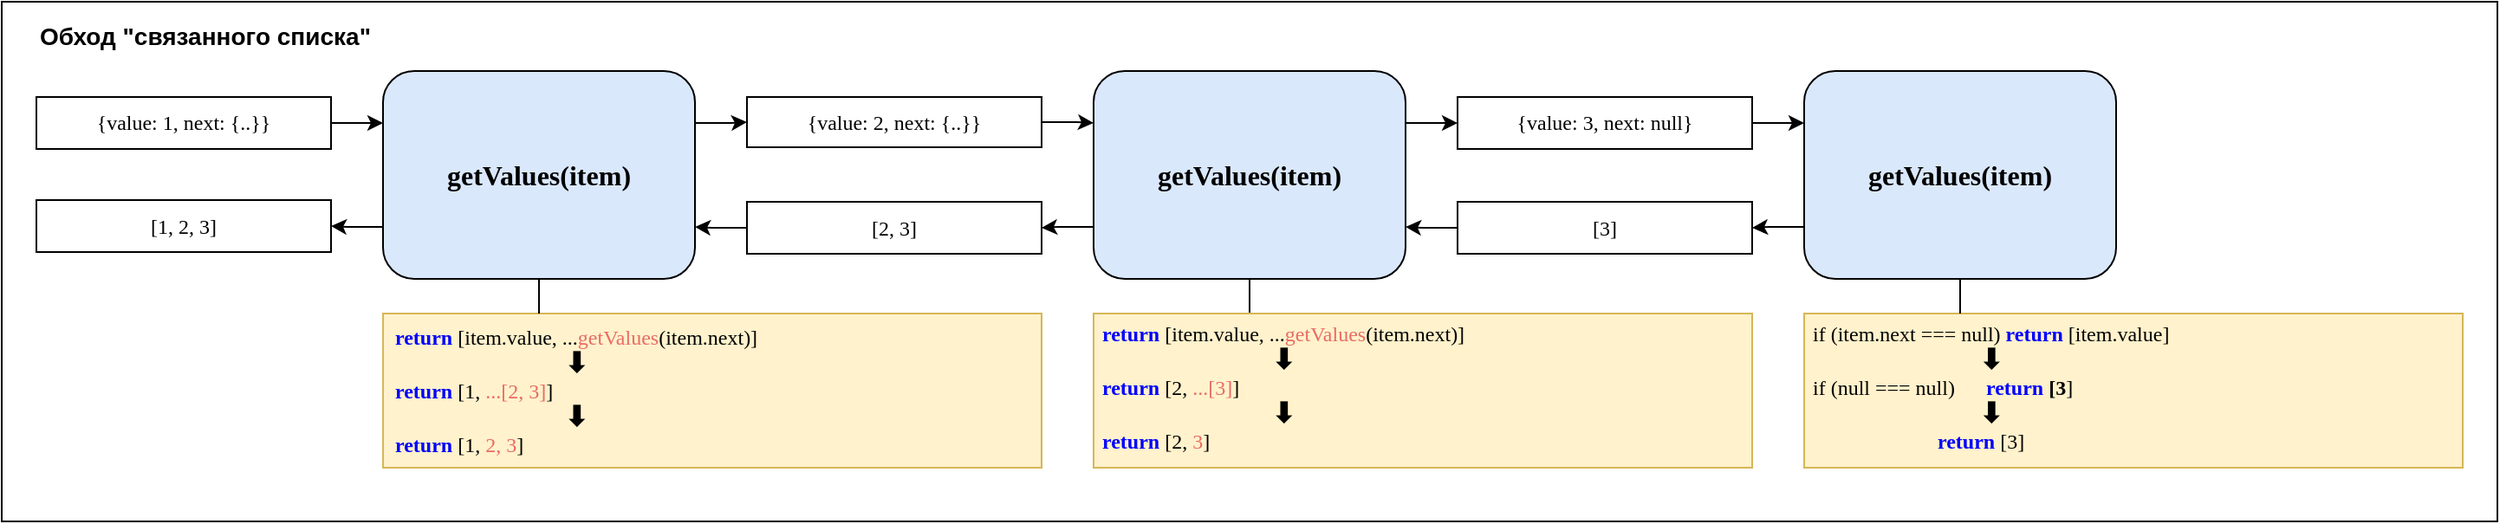 <mxfile version="16.5.1" type="device"><diagram id="dmgtFecwRVRcoEDTW0UY" name="Page-1"><mxGraphModel dx="1673" dy="1029" grid="1" gridSize="10" guides="1" tooltips="1" connect="1" arrows="1" fold="1" page="1" pageScale="1" pageWidth="827" pageHeight="1169" math="0" shadow="0"><root><mxCell id="0"/><mxCell id="1" parent="0"/><mxCell id="QXb-2TPMlepAqoLkhRyg-41" value="" style="rounded=0;whiteSpace=wrap;html=1;verticalAlign=middle;" parent="1" vertex="1"><mxGeometry width="1440" height="300" as="geometry"/></mxCell><mxCell id="QXb-2TPMlepAqoLkhRyg-19" value="&lt;div&gt;&lt;span&gt;if (item.next === null)&amp;nbsp;&lt;/span&gt;&lt;b&gt;&lt;font color=&quot;#0000ff&quot;&gt;return&lt;/font&gt;&amp;nbsp;&lt;/b&gt;[item.value]&lt;/div&gt;&lt;div style=&quot;text-align: center&quot;&gt;&lt;b&gt;&lt;font style=&quot;line-height: 1 ; font-size: 16px&quot;&gt;⬇&lt;/font&gt;&lt;/b&gt;&lt;span&gt;&lt;br&gt;&lt;/span&gt;&lt;/div&gt;&lt;div&gt;&lt;div&gt;if (null === null)&amp;nbsp; &amp;nbsp; &amp;nbsp;&amp;nbsp;&lt;b&gt;&lt;font color=&quot;#0000ff&quot;&gt;return&lt;/font&gt;&amp;nbsp;[3&lt;/b&gt;]&lt;br&gt;&lt;/div&gt;&lt;/div&gt;&lt;div style=&quot;text-align: center&quot;&gt;&lt;b&gt;&lt;font style=&quot;line-height: 1 ; font-size: 16px&quot;&gt;⬇&lt;/font&gt;&lt;/b&gt;&lt;br&gt;&lt;/div&gt;&lt;b&gt;&lt;font color=&quot;#0000ff&quot;&gt;&amp;nbsp; &amp;nbsp; &amp;nbsp; &amp;nbsp; &amp;nbsp; &amp;nbsp; &amp;nbsp; &amp;nbsp; &amp;nbsp; &amp;nbsp; &amp;nbsp; &amp;nbsp; return&amp;nbsp;&lt;/font&gt;&lt;/b&gt;[3]&lt;b&gt;&lt;font color=&quot;#0000ff&quot;&gt;&lt;br&gt;&lt;/font&gt;&lt;/b&gt;" style="rounded=0;whiteSpace=wrap;html=1;fontFamily=Consolas;align=left;fillColor=#fff2cc;strokeColor=#d6b656;verticalAlign=top;spacingBottom=0;spacingLeft=5;spacing=0;spacingTop=0;spacingRight=5;" parent="1" vertex="1"><mxGeometry x="1040" y="180" width="380" height="89" as="geometry"/></mxCell><mxCell id="gL3e5xRcOSWfvM4Vn0gK-11" value="" style="edgeStyle=orthogonalEdgeStyle;rounded=0;orthogonalLoop=1;jettySize=auto;html=1;endArrow=classic;endFill=1;exitX=0;exitY=0.75;exitDx=0;exitDy=0;" parent="1" source="QXb-2TPMlepAqoLkhRyg-22" target="QXb-2TPMlepAqoLkhRyg-24" edge="1"><mxGeometry relative="1" as="geometry"/></mxCell><mxCell id="Fj7X_cklSY_QbK83Gdoe-1" value="" style="edgeStyle=orthogonalEdgeStyle;rounded=0;orthogonalLoop=1;jettySize=auto;html=1;fontColor=#000000;endArrow=none;endFill=0;" parent="1" source="QXb-2TPMlepAqoLkhRyg-22" edge="1"><mxGeometry relative="1" as="geometry"><mxPoint x="1130" y="180" as="targetPoint"/></mxGeometry></mxCell><mxCell id="QXb-2TPMlepAqoLkhRyg-22" value="&lt;b&gt;getValues&lt;/b&gt;&lt;b style=&quot;font-size: 16px&quot;&gt;(item)&lt;/b&gt;" style="rounded=1;fillColor=#dae8fc;strokeColor=default;shadow=0;gradientColor=none;whiteSpace=wrap;html=1;fontFamily=Consolas;fontSize=16;" parent="1" vertex="1"><mxGeometry x="1040" y="40" width="180" height="120" as="geometry"/></mxCell><mxCell id="QXb-2TPMlepAqoLkhRyg-23" value="" style="edgeStyle=orthogonalEdgeStyle;rounded=0;orthogonalLoop=1;jettySize=auto;html=1;fontFamily=Consolas;fontSize=10;endArrow=classic;endFill=1;entryX=1;entryY=0.75;entryDx=0;entryDy=0;" parent="1" source="QXb-2TPMlepAqoLkhRyg-24" target="QXb-2TPMlepAqoLkhRyg-28" edge="1"><mxGeometry relative="1" as="geometry"/></mxCell><mxCell id="QXb-2TPMlepAqoLkhRyg-24" value="[3]" style="rounded=0;whiteSpace=wrap;html=1;shadow=0;fontFamily=Consolas;strokeColor=default;gradientColor=none;" parent="1" vertex="1"><mxGeometry x="840" y="115.5" width="170" height="30" as="geometry"/></mxCell><mxCell id="gL3e5xRcOSWfvM4Vn0gK-3" value="" style="edgeStyle=orthogonalEdgeStyle;rounded=0;orthogonalLoop=1;jettySize=auto;html=1;endArrow=classic;endFill=1;exitX=0;exitY=0.75;exitDx=0;exitDy=0;" parent="1" source="QXb-2TPMlepAqoLkhRyg-28" target="QXb-2TPMlepAqoLkhRyg-31" edge="1"><mxGeometry relative="1" as="geometry"/></mxCell><mxCell id="gL3e5xRcOSWfvM4Vn0gK-14" value="" style="edgeStyle=orthogonalEdgeStyle;rounded=0;orthogonalLoop=1;jettySize=auto;html=1;endArrow=classic;endFill=1;exitX=1;exitY=0.25;exitDx=0;exitDy=0;" parent="1" source="QXb-2TPMlepAqoLkhRyg-28" target="gL3e5xRcOSWfvM4Vn0gK-13" edge="1"><mxGeometry relative="1" as="geometry"/></mxCell><mxCell id="gL3e5xRcOSWfvM4Vn0gK-17" value="" style="edgeStyle=orthogonalEdgeStyle;rounded=0;orthogonalLoop=1;jettySize=auto;html=1;endArrow=none;endFill=0;" parent="1" source="QXb-2TPMlepAqoLkhRyg-28" target="QXb-2TPMlepAqoLkhRyg-29" edge="1"><mxGeometry relative="1" as="geometry"/></mxCell><mxCell id="QXb-2TPMlepAqoLkhRyg-28" value="&lt;b&gt;getValues&lt;/b&gt;&lt;b style=&quot;font-size: 16px&quot;&gt;(item)&lt;/b&gt;" style="rounded=1;fillColor=#dae8fc;strokeColor=default;shadow=0;gradientColor=none;whiteSpace=wrap;html=1;fontFamily=Consolas;fontSize=16;" parent="1" vertex="1"><mxGeometry x="630" y="40" width="180" height="120" as="geometry"/></mxCell><mxCell id="QXb-2TPMlepAqoLkhRyg-29" value="&lt;b&gt;&lt;font color=&quot;#0000ff&quot;&gt;return&amp;nbsp;&lt;/font&gt;&lt;/b&gt;&lt;font&gt;[item.value, ...&lt;font color=&quot;#ea6b66&quot;&gt;getValues&lt;/font&gt;(item.next)]&lt;br&gt;&lt;/font&gt;&lt;div style=&quot;text-align: center&quot;&gt;&lt;b&gt;&lt;font style=&quot;line-height: 1 ; font-size: 16px&quot;&gt;⬇&lt;/font&gt;&lt;/b&gt;&lt;br&gt;&lt;/div&gt;&lt;b&gt;&lt;font color=&quot;#0000ff&quot;&gt;return&amp;nbsp;&lt;/font&gt;&lt;/b&gt;[2, &lt;font color=&quot;#ea6b66&quot;&gt;...&lt;/font&gt;&lt;span style=&quot;color: rgb(234 , 107 , 102)&quot;&gt;[3&lt;/span&gt;&lt;font color=&quot;#ea6b66&quot;&gt;]&lt;/font&gt;]&lt;b&gt;&lt;font color=&quot;#0000ff&quot;&gt;&lt;br&gt;&lt;/font&gt;&lt;/b&gt;&lt;div style=&quot;text-align: center&quot;&gt;&lt;b&gt;&lt;font style=&quot;line-height: 1 ; font-size: 16px&quot;&gt;⬇&lt;/font&gt;&lt;/b&gt;&lt;br&gt;&lt;/div&gt;&lt;b&gt;&lt;font color=&quot;#0000ff&quot;&gt;return&amp;nbsp;&lt;/font&gt;&lt;/b&gt;[2, &lt;font color=&quot;#ea6b66&quot;&gt;3&lt;/font&gt;]&lt;b&gt;&lt;font color=&quot;#0000ff&quot;&gt;&lt;br&gt;&lt;/font&gt;&lt;/b&gt;" style="rounded=0;whiteSpace=wrap;html=1;fontFamily=Consolas;align=left;fillColor=#fff2cc;strokeColor=#d6b656;verticalAlign=top;spacing=0;spacingLeft=5;spacingRight=5;" parent="1" vertex="1"><mxGeometry x="630" y="180" width="380" height="89" as="geometry"/></mxCell><mxCell id="QXb-2TPMlepAqoLkhRyg-30" value="" style="edgeStyle=orthogonalEdgeStyle;rounded=0;orthogonalLoop=1;jettySize=auto;html=1;fontFamily=Consolas;fontSize=10;endArrow=classic;endFill=1;entryX=1;entryY=0.75;entryDx=0;entryDy=0;" parent="1" source="QXb-2TPMlepAqoLkhRyg-31" target="QXb-2TPMlepAqoLkhRyg-35" edge="1"><mxGeometry relative="1" as="geometry"/></mxCell><mxCell id="QXb-2TPMlepAqoLkhRyg-31" value="[2, 3]" style="rounded=0;whiteSpace=wrap;html=1;shadow=0;fontFamily=Consolas;strokeColor=default;gradientColor=none;" parent="1" vertex="1"><mxGeometry x="430" y="115.5" width="170" height="30" as="geometry"/></mxCell><mxCell id="QXb-2TPMlepAqoLkhRyg-32" value="&lt;b&gt;&lt;font color=&quot;#0000ff&quot;&gt;return&amp;nbsp;&lt;/font&gt;&lt;/b&gt;[item.value, ...&lt;font color=&quot;#ea6b66&quot;&gt;getValues&lt;/font&gt;(item.next)]&lt;br&gt;&lt;div style=&quot;text-align: center&quot;&gt;&lt;b&gt;&lt;font style=&quot;line-height: 1 ; font-size: 16px&quot;&gt;⬇&lt;/font&gt;&lt;/b&gt;&lt;br&gt;&lt;/div&gt;&lt;b&gt;&lt;font color=&quot;#0000ff&quot;&gt;return&amp;nbsp;&lt;/font&gt;&lt;/b&gt;[1,&amp;nbsp;&lt;font color=&quot;#ea6b66&quot;&gt;...&lt;/font&gt;&lt;span style=&quot;color: rgb(234 , 107 , 102)&quot;&gt;[2, 3&lt;/span&gt;&lt;font color=&quot;#ea6b66&quot;&gt;]&lt;/font&gt;]&lt;b&gt;&lt;font color=&quot;#0000ff&quot;&gt;&lt;br&gt;&lt;/font&gt;&lt;/b&gt;&lt;div style=&quot;text-align: center&quot;&gt;&lt;b&gt;&lt;font style=&quot;line-height: 1 ; font-size: 16px&quot;&gt;⬇&lt;/font&gt;&lt;/b&gt;&lt;br&gt;&lt;/div&gt;&lt;b&gt;&lt;font color=&quot;#0000ff&quot;&gt;return&amp;nbsp;&lt;/font&gt;&lt;/b&gt;[1,&amp;nbsp;&lt;font color=&quot;#ea6b66&quot;&gt;2, 3&lt;/font&gt;]" style="rounded=0;whiteSpace=wrap;html=1;fontFamily=Consolas;align=left;fillColor=#fff2cc;strokeColor=#d6b656;verticalAlign=top;spacingLeft=5;spacingRight=5;" parent="1" vertex="1"><mxGeometry x="220" y="180" width="380" height="89" as="geometry"/></mxCell><mxCell id="QXb-2TPMlepAqoLkhRyg-33" value="" style="edgeStyle=orthogonalEdgeStyle;rounded=0;orthogonalLoop=1;jettySize=auto;html=1;fontFamily=Consolas;fontSize=10;endArrow=classic;endFill=1;exitX=0;exitY=0.75;exitDx=0;exitDy=0;" parent="1" source="QXb-2TPMlepAqoLkhRyg-35" target="QXb-2TPMlepAqoLkhRyg-36" edge="1"><mxGeometry relative="1" as="geometry"/></mxCell><mxCell id="gL3e5xRcOSWfvM4Vn0gK-8" value="" style="edgeStyle=orthogonalEdgeStyle;rounded=0;orthogonalLoop=1;jettySize=auto;html=1;endArrow=classic;endFill=1;exitX=1;exitY=0.25;exitDx=0;exitDy=0;" parent="1" source="QXb-2TPMlepAqoLkhRyg-35" target="gL3e5xRcOSWfvM4Vn0gK-7" edge="1"><mxGeometry relative="1" as="geometry"/></mxCell><mxCell id="gL3e5xRcOSWfvM4Vn0gK-16" value="" style="edgeStyle=orthogonalEdgeStyle;rounded=0;orthogonalLoop=1;jettySize=auto;html=1;endArrow=none;endFill=0;" parent="1" source="QXb-2TPMlepAqoLkhRyg-35" edge="1"><mxGeometry relative="1" as="geometry"><mxPoint x="310" y="180" as="targetPoint"/></mxGeometry></mxCell><mxCell id="QXb-2TPMlepAqoLkhRyg-35" value="&lt;b&gt;getValues&lt;/b&gt;&lt;b style=&quot;font-size: 16px&quot;&gt;(&lt;/b&gt;&lt;b&gt;item&lt;/b&gt;&lt;b style=&quot;font-size: 16px&quot;&gt;)&lt;/b&gt;" style="rounded=1;fillColor=#dae8fc;strokeColor=default;shadow=0;gradientColor=none;whiteSpace=wrap;html=1;fontFamily=Consolas;fontSize=16;" parent="1" vertex="1"><mxGeometry x="220" y="40" width="180" height="120" as="geometry"/></mxCell><mxCell id="QXb-2TPMlepAqoLkhRyg-36" value="[1, 2, 3]" style="rounded=0;whiteSpace=wrap;html=1;shadow=0;fontFamily=Consolas;strokeColor=default;gradientColor=none;" parent="1" vertex="1"><mxGeometry x="20" y="114.5" width="170" height="30" as="geometry"/></mxCell><mxCell id="QXb-2TPMlepAqoLkhRyg-38" value="Обход &quot;связанного списка&quot;" style="text;html=1;align=left;verticalAlign=middle;resizable=0;points=[];autosize=1;strokeColor=none;fillColor=none;fontStyle=1;fontSize=14;" parent="1" vertex="1"><mxGeometry x="20" y="10" width="210" height="20" as="geometry"/></mxCell><mxCell id="gL3e5xRcOSWfvM4Vn0gK-5" value="" style="edgeStyle=orthogonalEdgeStyle;rounded=0;orthogonalLoop=1;jettySize=auto;html=1;endArrow=classic;endFill=1;entryX=0;entryY=0.25;entryDx=0;entryDy=0;" parent="1" source="gL3e5xRcOSWfvM4Vn0gK-4" target="QXb-2TPMlepAqoLkhRyg-35" edge="1"><mxGeometry relative="1" as="geometry"/></mxCell><mxCell id="gL3e5xRcOSWfvM4Vn0gK-4" value="{value: 1,&amp;nbsp;next: {..}}" style="rounded=0;whiteSpace=wrap;html=1;shadow=0;fontFamily=Consolas;strokeColor=default;gradientColor=none;" parent="1" vertex="1"><mxGeometry x="20" y="55" width="170" height="30" as="geometry"/></mxCell><mxCell id="gL3e5xRcOSWfvM4Vn0gK-9" value="" style="edgeStyle=orthogonalEdgeStyle;rounded=0;orthogonalLoop=1;jettySize=auto;html=1;endArrow=classic;endFill=1;entryX=0;entryY=0.25;entryDx=0;entryDy=0;" parent="1" source="gL3e5xRcOSWfvM4Vn0gK-7" target="QXb-2TPMlepAqoLkhRyg-28" edge="1"><mxGeometry relative="1" as="geometry"/></mxCell><mxCell id="gL3e5xRcOSWfvM4Vn0gK-7" value="{value: 2,&amp;nbsp;next: {..}}" style="rounded=0;whiteSpace=wrap;html=1;shadow=0;fontFamily=Consolas;strokeColor=default;gradientColor=none;" parent="1" vertex="1"><mxGeometry x="430" y="55" width="170" height="29" as="geometry"/></mxCell><mxCell id="gL3e5xRcOSWfvM4Vn0gK-15" value="" style="edgeStyle=orthogonalEdgeStyle;rounded=0;orthogonalLoop=1;jettySize=auto;html=1;endArrow=classic;endFill=1;entryX=0;entryY=0.25;entryDx=0;entryDy=0;" parent="1" source="gL3e5xRcOSWfvM4Vn0gK-13" target="QXb-2TPMlepAqoLkhRyg-22" edge="1"><mxGeometry relative="1" as="geometry"/></mxCell><mxCell id="gL3e5xRcOSWfvM4Vn0gK-13" value="&lt;div&gt;{&lt;span&gt;value: 3,&amp;nbsp;&lt;/span&gt;&lt;span&gt;next: null}&lt;/span&gt;&lt;/div&gt;" style="rounded=0;whiteSpace=wrap;html=1;shadow=0;fontFamily=Consolas;strokeColor=default;gradientColor=none;" parent="1" vertex="1"><mxGeometry x="840" y="55" width="170" height="30" as="geometry"/></mxCell></root></mxGraphModel></diagram></mxfile>